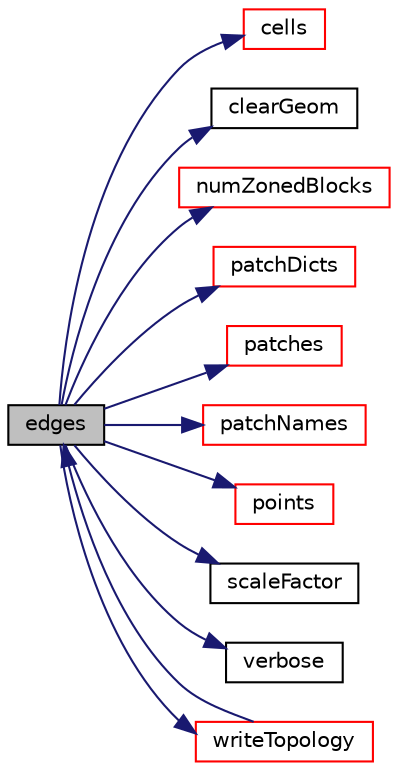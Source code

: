 digraph "edges"
{
  bgcolor="transparent";
  edge [fontname="Helvetica",fontsize="10",labelfontname="Helvetica",labelfontsize="10"];
  node [fontname="Helvetica",fontsize="10",shape=record];
  rankdir="LR";
  Node1 [label="edges",height=0.2,width=0.4,color="black", fillcolor="grey75", style="filled", fontcolor="black"];
  Node1 -> Node2 [color="midnightblue",fontsize="10",style="solid",fontname="Helvetica"];
  Node2 [label="cells",height=0.2,width=0.4,color="red",URL="$a00145.html#a82c4f8e419215f375445420cf80e1de0",tooltip="Return cell shapes list. "];
  Node1 -> Node3 [color="midnightblue",fontsize="10",style="solid",fontname="Helvetica"];
  Node3 [label="clearGeom",height=0.2,width=0.4,color="black",URL="$a00145.html#a499a7f858dc495c47b618e168fec6372",tooltip="Clear geometry (internal points, cells, boundaryPatches) "];
  Node1 -> Node4 [color="midnightblue",fontsize="10",style="solid",fontname="Helvetica"];
  Node4 [label="numZonedBlocks",height=0.2,width=0.4,color="red",URL="$a00145.html#a62a0422d29ea6c59948f19fba91821f1",tooltip="Number of blocks with specified zones. "];
  Node1 -> Node5 [color="midnightblue",fontsize="10",style="solid",fontname="Helvetica"];
  Node5 [label="patchDicts",height=0.2,width=0.4,color="red",URL="$a00145.html#acf993efefd644cbd64b3cd65d9de8fbc",tooltip="Get patch information from the topology mesh. "];
  Node1 -> Node6 [color="midnightblue",fontsize="10",style="solid",fontname="Helvetica"];
  Node6 [label="patches",height=0.2,width=0.4,color="red",URL="$a00145.html#a8a687680f668eeb8c71b697e04ab8f05",tooltip="Return the patch face lists. "];
  Node1 -> Node7 [color="midnightblue",fontsize="10",style="solid",fontname="Helvetica"];
  Node7 [label="patchNames",height=0.2,width=0.4,color="red",URL="$a00145.html#a15ae17dff98f2f1d12eeb7a736bdc5ac",tooltip="Return patch names. "];
  Node1 -> Node8 [color="midnightblue",fontsize="10",style="solid",fontname="Helvetica"];
  Node8 [label="points",height=0.2,width=0.4,color="red",URL="$a00145.html#a084ae534298576408f063a6b3b820959",tooltip="The points for the entire mesh. "];
  Node1 -> Node9 [color="midnightblue",fontsize="10",style="solid",fontname="Helvetica"];
  Node9 [label="scaleFactor",height=0.2,width=0.4,color="black",URL="$a00145.html#aa38f829fedd627d7ae5feab0aeee974d",tooltip="The scaling factor used to convert to metres. "];
  Node1 -> Node10 [color="midnightblue",fontsize="10",style="solid",fontname="Helvetica"];
  Node10 [label="verbose",height=0.2,width=0.4,color="black",URL="$a00145.html#a125b9fbf06bb57800ab05ae63f36a07d",tooltip="Enable/disable verbose information about the progress. "];
  Node1 -> Node11 [color="midnightblue",fontsize="10",style="solid",fontname="Helvetica"];
  Node11 [label="writeTopology",height=0.2,width=0.4,color="red",URL="$a00145.html#ad7d050952a451ec3f620b45f2f7139bf",tooltip="Writes edges of blockMesh in OBJ format. "];
  Node11 -> Node1 [color="midnightblue",fontsize="10",style="solid",fontname="Helvetica"];
}
